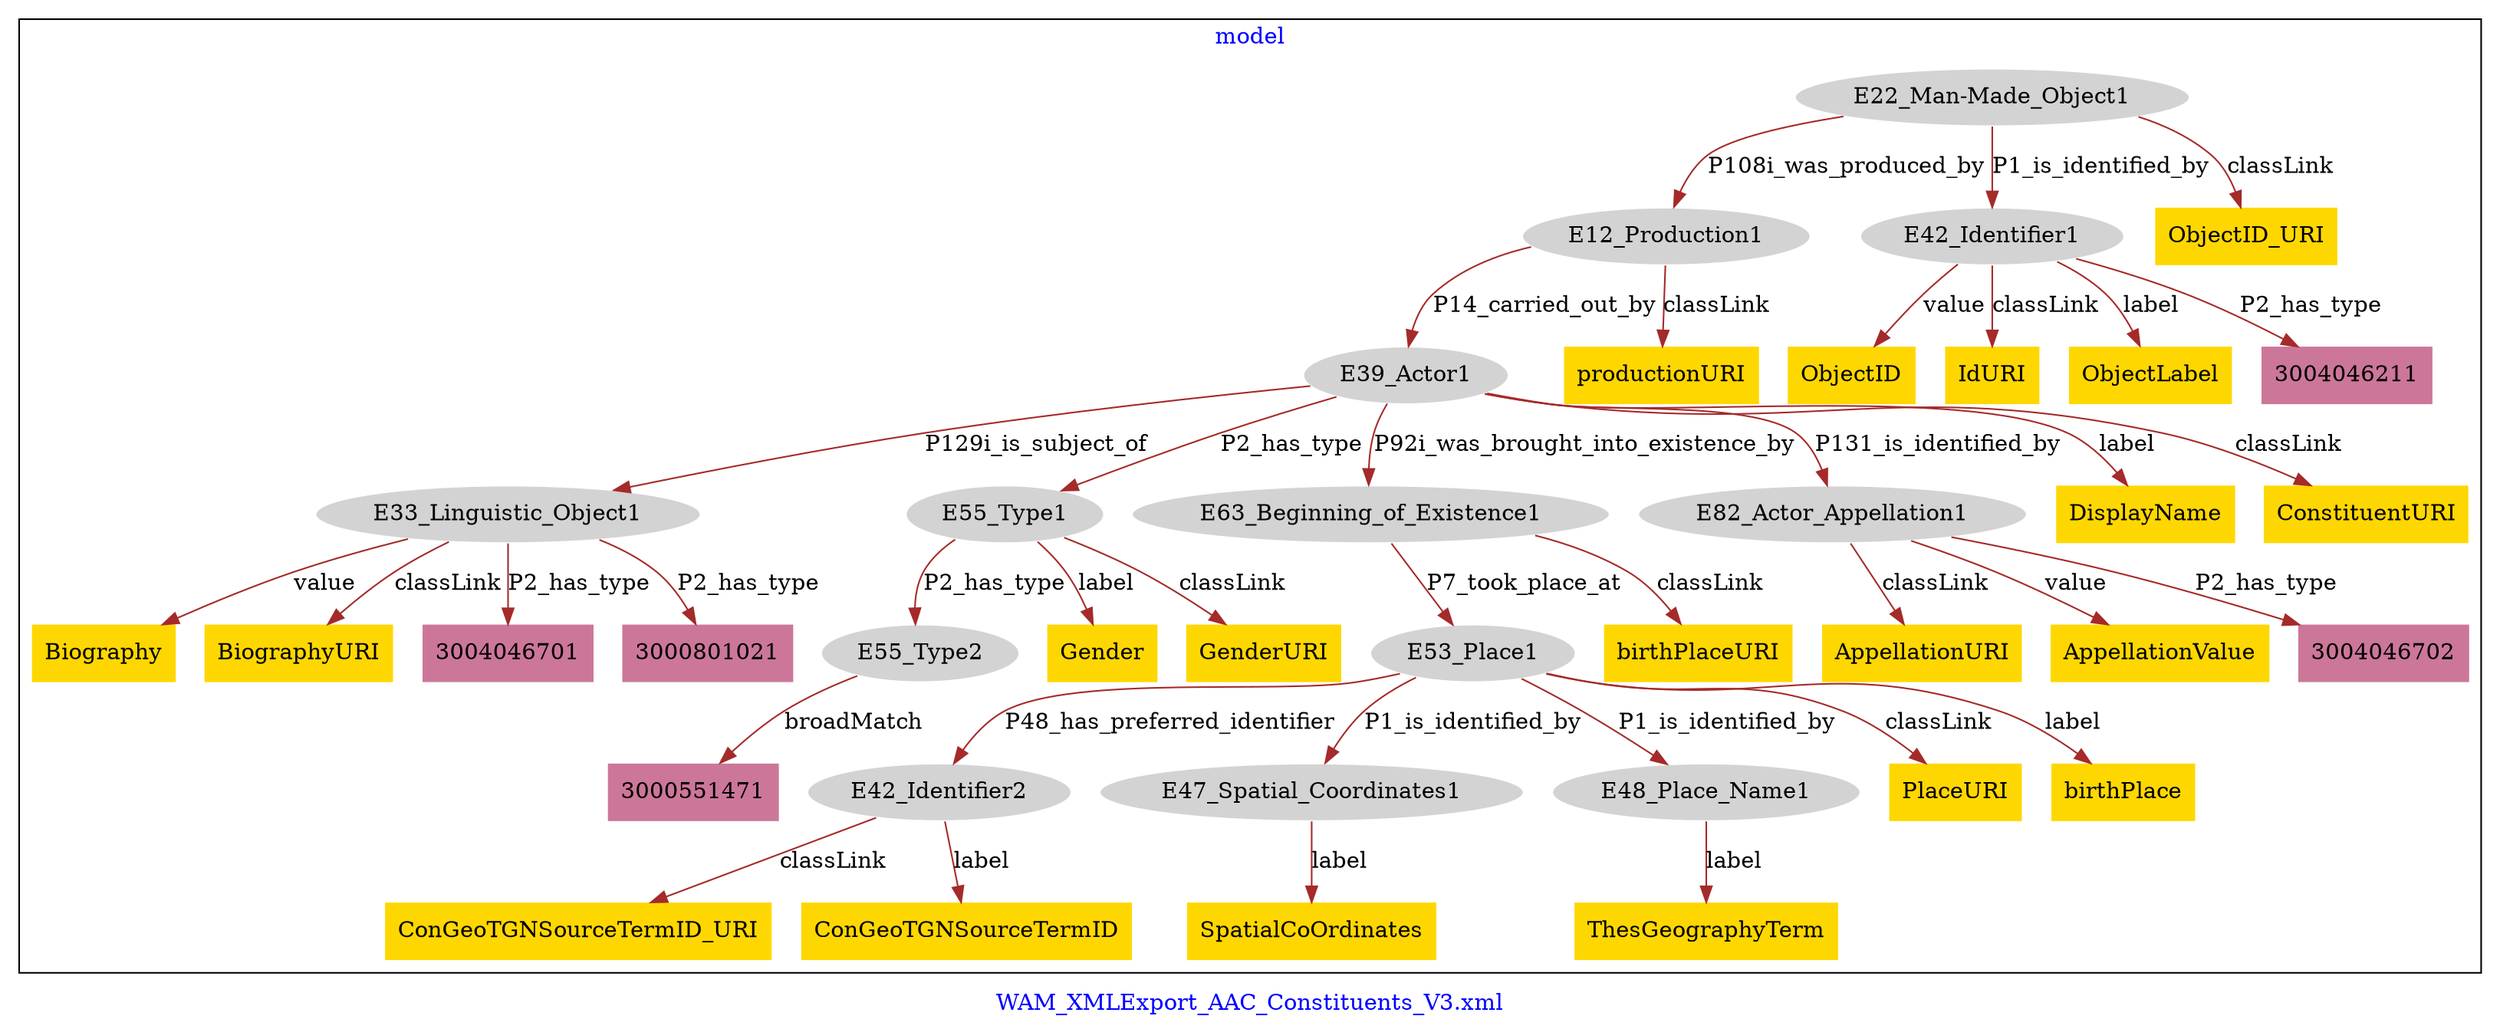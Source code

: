 digraph n0 {
fontcolor="blue"
remincross="true"
label="WAM_XMLExport_AAC_Constituents_V3.xml"
subgraph cluster {
label="model"
n2[style="filled",color="white",fillcolor="lightgray",label="E12_Production1"];
n3[style="filled",color="white",fillcolor="lightgray",label="E39_Actor1"];
n4[style="filled",color="white",fillcolor="lightgray",label="E22_Man-Made_Object1"];
n5[style="filled",color="white",fillcolor="lightgray",label="E42_Identifier1"];
n6[style="filled",color="white",fillcolor="lightgray",label="E33_Linguistic_Object1"];
n7[style="filled",color="white",fillcolor="lightgray",label="E55_Type1"];
n8[style="filled",color="white",fillcolor="lightgray",label="E63_Beginning_of_Existence1"];
n9[style="filled",color="white",fillcolor="lightgray",label="E82_Actor_Appellation1"];
n10[style="filled",color="white",fillcolor="lightgray",label="E53_Place1"];
n11[style="filled",color="white",fillcolor="lightgray",label="E42_Identifier2"];
n12[style="filled",color="white",fillcolor="lightgray",label="E47_Spatial_Coordinates1"];
n13[style="filled",color="white",fillcolor="lightgray",label="E48_Place_Name1"];
n14[style="filled",color="white",fillcolor="lightgray",label="E55_Type2"];
n15[shape="plaintext",style="filled",fillcolor="gold",label="Gender"];
n16[shape="plaintext",style="filled",fillcolor="gold",label="ObjectID"];
n17[shape="plaintext",style="filled",fillcolor="gold",label="IdURI"];
n18[shape="plaintext",style="filled",fillcolor="gold",label="ObjectLabel"];
n19[shape="plaintext",style="filled",fillcolor="gold",label="DisplayName"];
n20[shape="plaintext",style="filled",fillcolor="gold",label="Biography"];
n21[shape="plaintext",style="filled",fillcolor="gold",label="birthPlaceURI"];
n22[shape="plaintext",style="filled",fillcolor="gold",label="ObjectID_URI"];
n23[shape="plaintext",style="filled",fillcolor="gold",label="BiographyURI"];
n24[shape="plaintext",style="filled",fillcolor="gold",label="ConGeoTGNSourceTermID_URI"];
n25[shape="plaintext",style="filled",fillcolor="gold",label="GenderURI"];
n26[shape="plaintext",style="filled",fillcolor="gold",label="PlaceURI"];
n27[shape="plaintext",style="filled",fillcolor="gold",label="AppellationURI"];
n28[shape="plaintext",style="filled",fillcolor="gold",label="birthPlace"];
n29[shape="plaintext",style="filled",fillcolor="gold",label="AppellationValue"];
n30[shape="plaintext",style="filled",fillcolor="gold",label="ThesGeographyTerm"];
n31[shape="plaintext",style="filled",fillcolor="gold",label="ConGeoTGNSourceTermID"];
n32[shape="plaintext",style="filled",fillcolor="gold",label="ConstituentURI"];
n33[shape="plaintext",style="filled",fillcolor="gold",label="productionURI"];
n34[shape="plaintext",style="filled",fillcolor="gold",label="SpatialCoOrdinates"];
n35[shape="plaintext",style="filled",fillcolor="#CC7799",label="3004046211"];
n36[shape="plaintext",style="filled",fillcolor="#CC7799",label="3000551471"];
n37[shape="plaintext",style="filled",fillcolor="#CC7799",label="3004046701"];
n38[shape="plaintext",style="filled",fillcolor="#CC7799",label="3000801021"];
n39[shape="plaintext",style="filled",fillcolor="#CC7799",label="3004046702"];
}
n2 -> n3[color="brown",fontcolor="black",label="P14_carried_out_by"]
n4 -> n2[color="brown",fontcolor="black",label="P108i_was_produced_by"]
n4 -> n5[color="brown",fontcolor="black",label="P1_is_identified_by"]
n3 -> n6[color="brown",fontcolor="black",label="P129i_is_subject_of"]
n3 -> n7[color="brown",fontcolor="black",label="P2_has_type"]
n3 -> n8[color="brown",fontcolor="black",label="P92i_was_brought_into_existence_by"]
n3 -> n9[color="brown",fontcolor="black",label="P131_is_identified_by"]
n10 -> n11[color="brown",fontcolor="black",label="P48_has_preferred_identifier"]
n10 -> n12[color="brown",fontcolor="black",label="P1_is_identified_by"]
n10 -> n13[color="brown",fontcolor="black",label="P1_is_identified_by"]
n7 -> n14[color="brown",fontcolor="black",label="P2_has_type"]
n8 -> n10[color="brown",fontcolor="black",label="P7_took_place_at"]
n7 -> n15[color="brown",fontcolor="black",label="label"]
n5 -> n16[color="brown",fontcolor="black",label="value"]
n5 -> n17[color="brown",fontcolor="black",label="classLink"]
n5 -> n18[color="brown",fontcolor="black",label="label"]
n3 -> n19[color="brown",fontcolor="black",label="label"]
n6 -> n20[color="brown",fontcolor="black",label="value"]
n8 -> n21[color="brown",fontcolor="black",label="classLink"]
n4 -> n22[color="brown",fontcolor="black",label="classLink"]
n6 -> n23[color="brown",fontcolor="black",label="classLink"]
n11 -> n24[color="brown",fontcolor="black",label="classLink"]
n7 -> n25[color="brown",fontcolor="black",label="classLink"]
n10 -> n26[color="brown",fontcolor="black",label="classLink"]
n9 -> n27[color="brown",fontcolor="black",label="classLink"]
n10 -> n28[color="brown",fontcolor="black",label="label"]
n9 -> n29[color="brown",fontcolor="black",label="value"]
n13 -> n30[color="brown",fontcolor="black",label="label"]
n11 -> n31[color="brown",fontcolor="black",label="label"]
n3 -> n32[color="brown",fontcolor="black",label="classLink"]
n2 -> n33[color="brown",fontcolor="black",label="classLink"]
n12 -> n34[color="brown",fontcolor="black",label="label"]
n5 -> n35[color="brown",fontcolor="black",label="P2_has_type"]
n14 -> n36[color="brown",fontcolor="black",label="broadMatch"]
n6 -> n37[color="brown",fontcolor="black",label="P2_has_type"]
n6 -> n38[color="brown",fontcolor="black",label="P2_has_type"]
n9 -> n39[color="brown",fontcolor="black",label="P2_has_type"]
}
